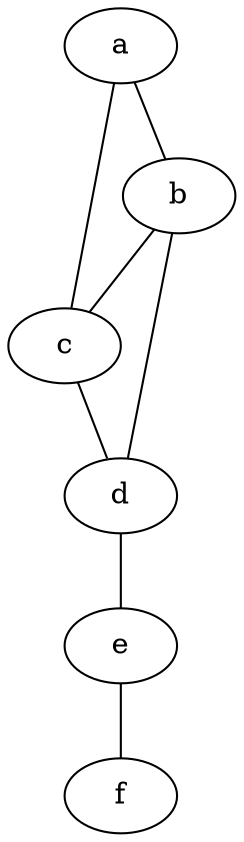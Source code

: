 graph cordal {
    a--b--c
    b--d
    a--c--d--e--f
}

/*
PROVA QUE É CORDAL
a--b  e--f
| /| /
|/ |/
c--d

B é simplicial

Removendo B:
a     e--f
|    /
|   /
c--d

A é simplicial

Removendo A:
      e--f
     /
    /
c--d

C é simplicial

Removendo C:
   e--f
  /
 /
d

D é simplicial

Removendo D:
e--f

E é simplicial

Removendo E:
f

Cordal!!

---------
Prova 2:
a--b  e--f
| /| /
|/ |/
c--d

F é simplicial

Removendo F:
a     e
|    /
|   /
c--d

A é simplicial

Removendo A:
   b--e
  /| /
 / |/
c--d

E é simplicial

Removendo E:
   b
  /|
 / |
c--d

B é simplicial

Removendo B:
c--d

D é simplicial

Removendo D:
c






a--b  e--f
| /| /
|/ |/
c--d

   b  e--f
  /| /
 / |/
c--d


   b  e--f
   | /
   |/
   d

a--b  e--f
| /| /
|/ |/
c--d


a--b  e--f
| /| /
|/ |/
c--d


*/
